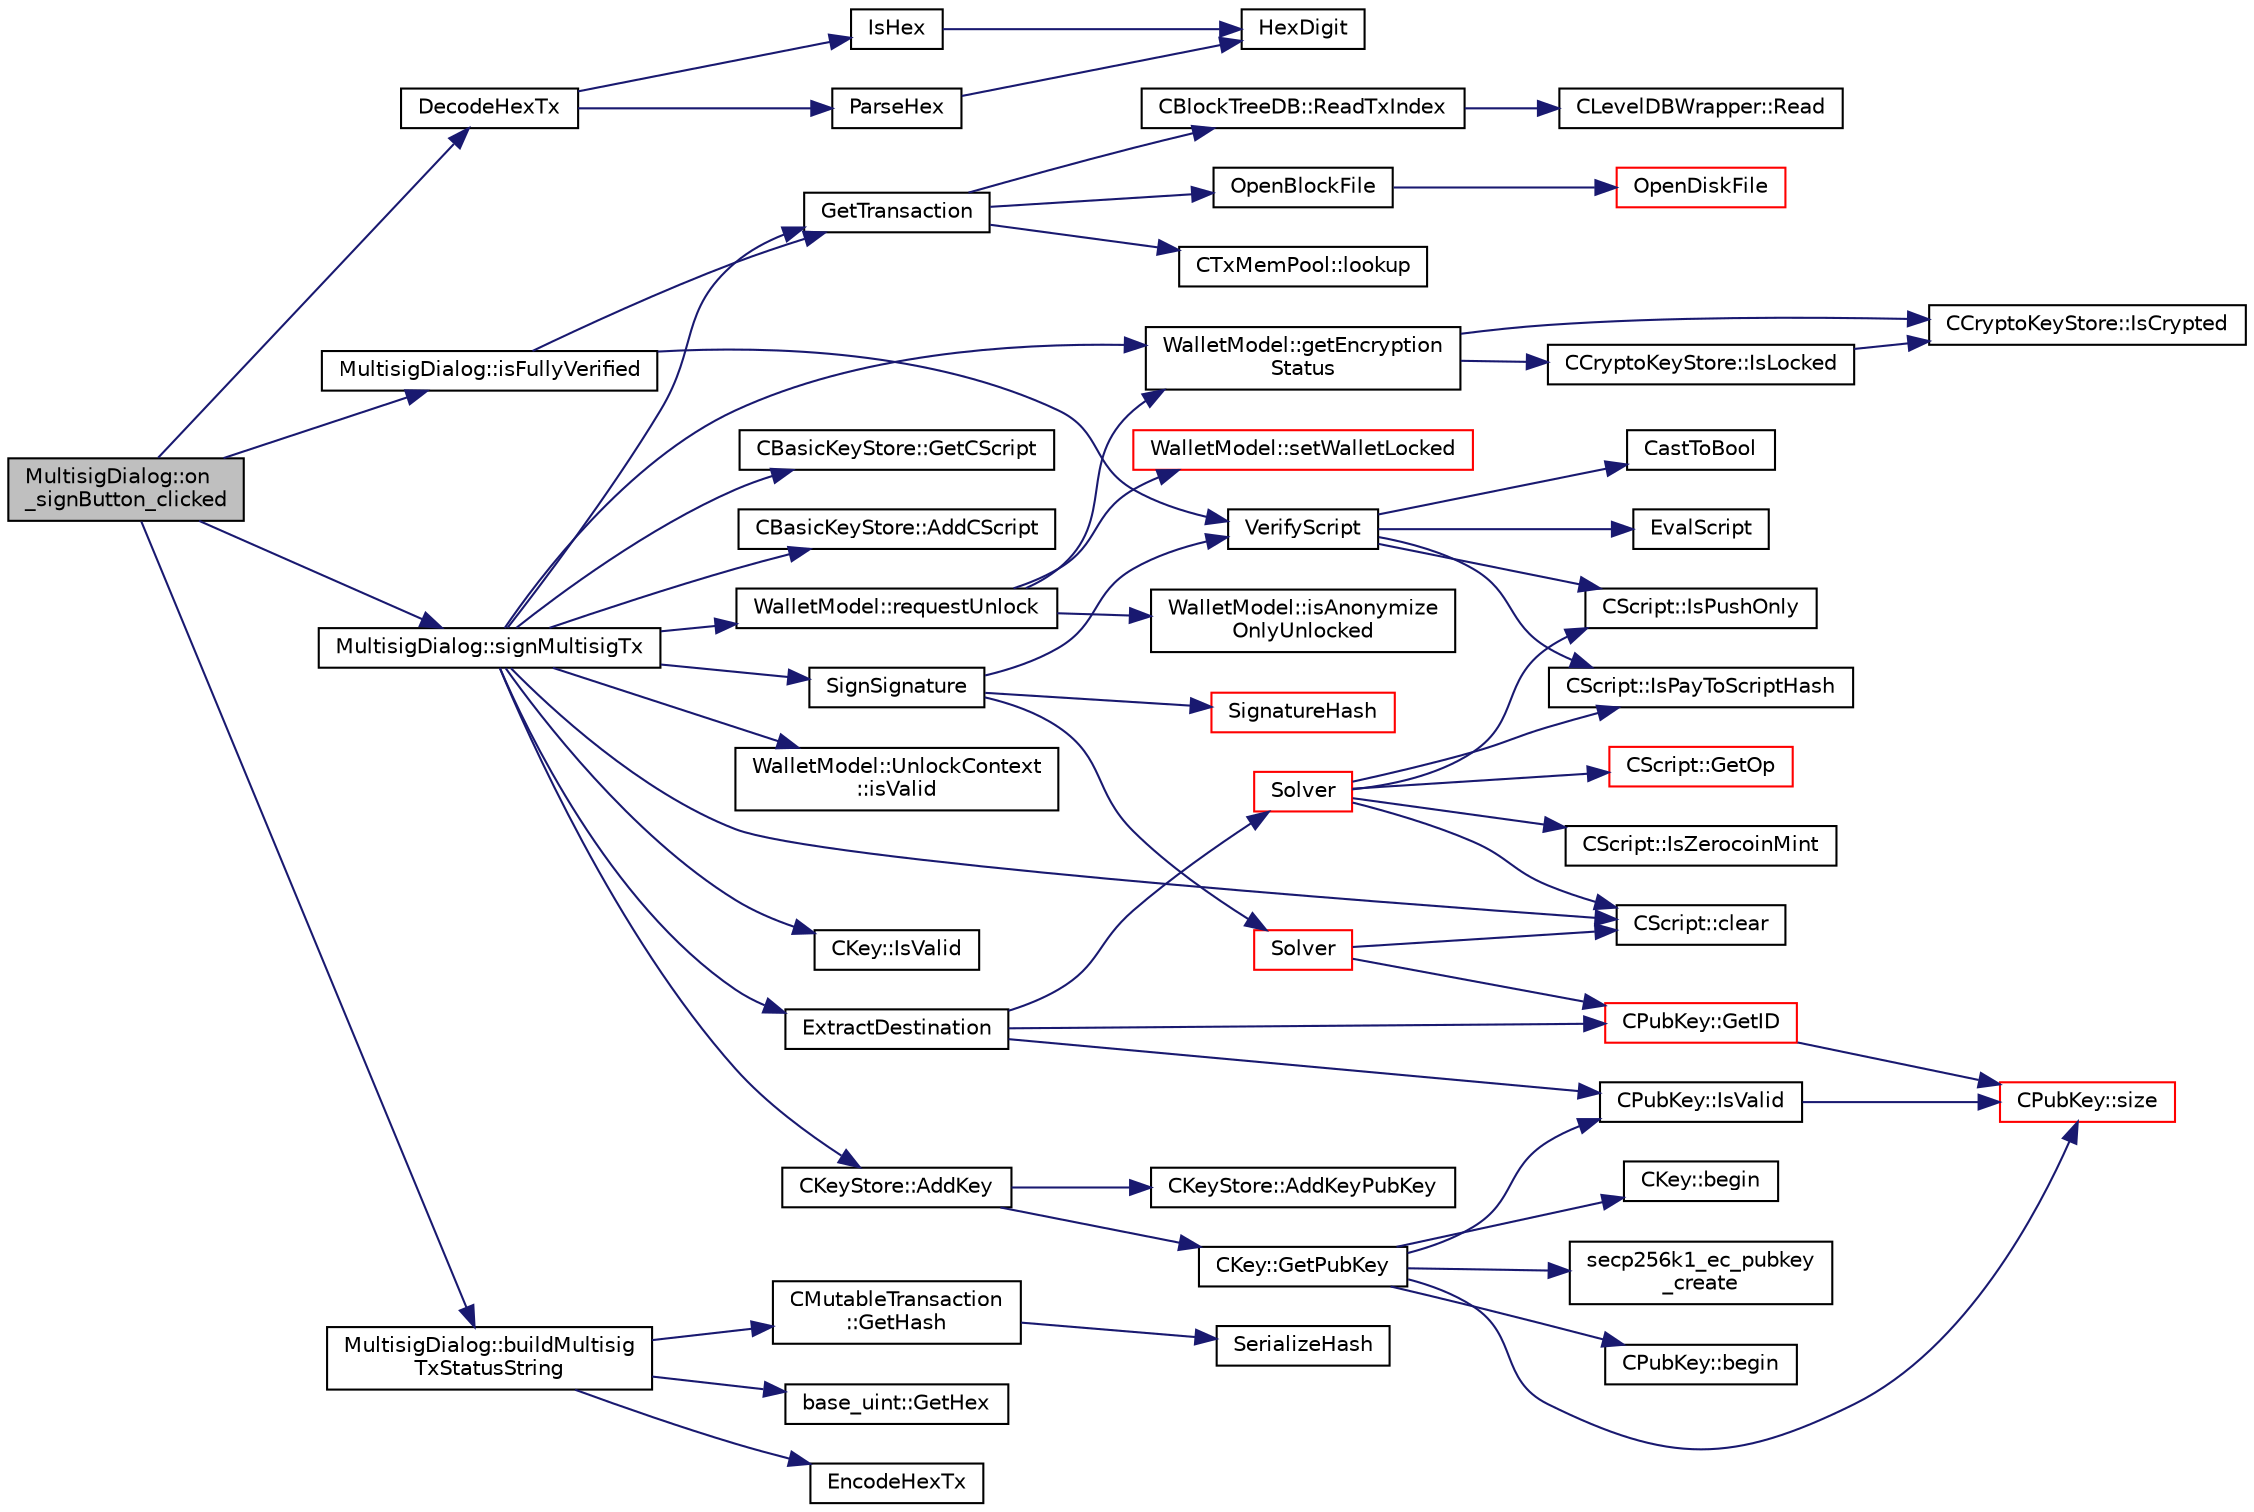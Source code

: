 digraph "MultisigDialog::on_signButton_clicked"
{
  edge [fontname="Helvetica",fontsize="10",labelfontname="Helvetica",labelfontsize="10"];
  node [fontname="Helvetica",fontsize="10",shape=record];
  rankdir="LR";
  Node409 [label="MultisigDialog::on\l_signButton_clicked",height=0.2,width=0.4,color="black", fillcolor="grey75", style="filled", fontcolor="black"];
  Node409 -> Node410 [color="midnightblue",fontsize="10",style="solid",fontname="Helvetica"];
  Node410 [label="DecodeHexTx",height=0.2,width=0.4,color="black", fillcolor="white", style="filled",URL="$core__io_8h.html#adf3a8ae53f4e0af5832ce21fc581db0e"];
  Node410 -> Node411 [color="midnightblue",fontsize="10",style="solid",fontname="Helvetica"];
  Node411 [label="IsHex",height=0.2,width=0.4,color="black", fillcolor="white", style="filled",URL="$utilstrencodings_8cpp.html#aa4e3553d2b2fe693c106f4296685f75c"];
  Node411 -> Node412 [color="midnightblue",fontsize="10",style="solid",fontname="Helvetica"];
  Node412 [label="HexDigit",height=0.2,width=0.4,color="black", fillcolor="white", style="filled",URL="$utilstrencodings_8cpp.html#aa59e8a8c5a39cb5041f93bb95dd02119"];
  Node410 -> Node413 [color="midnightblue",fontsize="10",style="solid",fontname="Helvetica"];
  Node413 [label="ParseHex",height=0.2,width=0.4,color="black", fillcolor="white", style="filled",URL="$utilstrencodings_8cpp.html#abea395175fbc4a788ed0f0a41710b8a7"];
  Node413 -> Node412 [color="midnightblue",fontsize="10",style="solid",fontname="Helvetica"];
  Node409 -> Node414 [color="midnightblue",fontsize="10",style="solid",fontname="Helvetica"];
  Node414 [label="MultisigDialog::isFullyVerified",height=0.2,width=0.4,color="black", fillcolor="white", style="filled",URL="$class_multisig_dialog.html#a3e11d93578e92591af343b003b817dfe"];
  Node414 -> Node415 [color="midnightblue",fontsize="10",style="solid",fontname="Helvetica"];
  Node415 [label="GetTransaction",height=0.2,width=0.4,color="black", fillcolor="white", style="filled",URL="$main_8cpp.html#a044ae412844f02db690466dd24d9bb71",tooltip="Return transaction in tx, and if it was found inside a block, its hash is placed in hashBlock..."];
  Node415 -> Node416 [color="midnightblue",fontsize="10",style="solid",fontname="Helvetica"];
  Node416 [label="CTxMemPool::lookup",height=0.2,width=0.4,color="black", fillcolor="white", style="filled",URL="$class_c_tx_mem_pool.html#ad6d9966cdeb4b6586f7186e709b4e77e"];
  Node415 -> Node417 [color="midnightblue",fontsize="10",style="solid",fontname="Helvetica"];
  Node417 [label="CBlockTreeDB::ReadTxIndex",height=0.2,width=0.4,color="black", fillcolor="white", style="filled",URL="$class_c_block_tree_d_b.html#a74383427266d627e84c2d0c8e21e03c7"];
  Node417 -> Node418 [color="midnightblue",fontsize="10",style="solid",fontname="Helvetica"];
  Node418 [label="CLevelDBWrapper::Read",height=0.2,width=0.4,color="black", fillcolor="white", style="filled",URL="$class_c_level_d_b_wrapper.html#a0cb51d3b8f042641b2d0aa76c3185527"];
  Node415 -> Node419 [color="midnightblue",fontsize="10",style="solid",fontname="Helvetica"];
  Node419 [label="OpenBlockFile",height=0.2,width=0.4,color="black", fillcolor="white", style="filled",URL="$main_8cpp.html#a0d81388930a4ccb6a69b9abdd1ef5097",tooltip="Open a block file (blk?????.dat) "];
  Node419 -> Node420 [color="midnightblue",fontsize="10",style="solid",fontname="Helvetica"];
  Node420 [label="OpenDiskFile",height=0.2,width=0.4,color="red", fillcolor="white", style="filled",URL="$main_8cpp.html#ab15fc61f1d9596ad0aca703ff2c74635"];
  Node414 -> Node424 [color="midnightblue",fontsize="10",style="solid",fontname="Helvetica"];
  Node424 [label="VerifyScript",height=0.2,width=0.4,color="black", fillcolor="white", style="filled",URL="$interpreter_8cpp.html#a56bc5c34addf9d85b8b7637f3738a125"];
  Node424 -> Node425 [color="midnightblue",fontsize="10",style="solid",fontname="Helvetica"];
  Node425 [label="CScript::IsPushOnly",height=0.2,width=0.4,color="black", fillcolor="white", style="filled",URL="$class_c_script.html#a090905f875fa5a40e616b319de8e973f",tooltip="Called by IsStandardTx and P2SH/BIP62 VerifyScript (which makes it consensus-critical). "];
  Node424 -> Node426 [color="midnightblue",fontsize="10",style="solid",fontname="Helvetica"];
  Node426 [label="EvalScript",height=0.2,width=0.4,color="black", fillcolor="white", style="filled",URL="$interpreter_8cpp.html#ac4771aca705bf2383b2777e36055b7f4"];
  Node424 -> Node427 [color="midnightblue",fontsize="10",style="solid",fontname="Helvetica"];
  Node427 [label="CastToBool",height=0.2,width=0.4,color="black", fillcolor="white", style="filled",URL="$interpreter_8cpp.html#a43bc2157638b796f2e3144963e00db34"];
  Node424 -> Node428 [color="midnightblue",fontsize="10",style="solid",fontname="Helvetica"];
  Node428 [label="CScript::IsPayToScriptHash",height=0.2,width=0.4,color="black", fillcolor="white", style="filled",URL="$class_c_script.html#a0c3729c606d318923dc06f95d85a0971"];
  Node409 -> Node429 [color="midnightblue",fontsize="10",style="solid",fontname="Helvetica"];
  Node429 [label="MultisigDialog::signMultisigTx",height=0.2,width=0.4,color="black", fillcolor="white", style="filled",URL="$class_multisig_dialog.html#accd639f522281361bdf409e88909eb98"];
  Node429 -> Node430 [color="midnightblue",fontsize="10",style="solid",fontname="Helvetica"];
  Node430 [label="CKey::IsValid",height=0.2,width=0.4,color="black", fillcolor="white", style="filled",URL="$class_c_key.html#a56e06c48d504a1a65e244e5fc35cdecc",tooltip="Check whether this private key is valid. "];
  Node429 -> Node431 [color="midnightblue",fontsize="10",style="solid",fontname="Helvetica"];
  Node431 [label="CKeyStore::AddKey",height=0.2,width=0.4,color="black", fillcolor="white", style="filled",URL="$class_c_key_store.html#a0b4ca43724cfcc6e2ea70c0baa192750"];
  Node431 -> Node432 [color="midnightblue",fontsize="10",style="solid",fontname="Helvetica"];
  Node432 [label="CKeyStore::AddKeyPubKey",height=0.2,width=0.4,color="black", fillcolor="white", style="filled",URL="$class_c_key_store.html#a1956e4f5860ded321d6f697047d8236a",tooltip="Add a key to the store. "];
  Node431 -> Node433 [color="midnightblue",fontsize="10",style="solid",fontname="Helvetica"];
  Node433 [label="CKey::GetPubKey",height=0.2,width=0.4,color="black", fillcolor="white", style="filled",URL="$class_c_key.html#aa1085c59603a62db6ec776300f250337",tooltip="Compute the public key from a private key. "];
  Node433 -> Node434 [color="midnightblue",fontsize="10",style="solid",fontname="Helvetica"];
  Node434 [label="secp256k1_ec_pubkey\l_create",height=0.2,width=0.4,color="black", fillcolor="white", style="filled",URL="$secp256k1_8h.html#a22e1ef593e0d06d40b4f233e91447aa3",tooltip="Compute the public key for a secret key. "];
  Node433 -> Node435 [color="midnightblue",fontsize="10",style="solid",fontname="Helvetica"];
  Node435 [label="CPubKey::begin",height=0.2,width=0.4,color="black", fillcolor="white", style="filled",URL="$class_c_pub_key.html#a859ab9909d68092d6d4fc739237ab358"];
  Node433 -> Node436 [color="midnightblue",fontsize="10",style="solid",fontname="Helvetica"];
  Node436 [label="CKey::begin",height=0.2,width=0.4,color="black", fillcolor="white", style="filled",URL="$class_c_key.html#ab8dee0ad9d933304a22284ee40040847"];
  Node433 -> Node437 [color="midnightblue",fontsize="10",style="solid",fontname="Helvetica"];
  Node437 [label="CPubKey::size",height=0.2,width=0.4,color="red", fillcolor="white", style="filled",URL="$class_c_pub_key.html#a6bb28fcf0a5f799c69f5b7269363b309",tooltip="Simple read-only vector-like interface to the pubkey data. "];
  Node433 -> Node439 [color="midnightblue",fontsize="10",style="solid",fontname="Helvetica"];
  Node439 [label="CPubKey::IsValid",height=0.2,width=0.4,color="black", fillcolor="white", style="filled",URL="$class_c_pub_key.html#a4fa94293cf8577fd039b9a133f6c7f30"];
  Node439 -> Node437 [color="midnightblue",fontsize="10",style="solid",fontname="Helvetica"];
  Node429 -> Node415 [color="midnightblue",fontsize="10",style="solid",fontname="Helvetica"];
  Node429 -> Node440 [color="midnightblue",fontsize="10",style="solid",fontname="Helvetica"];
  Node440 [label="ExtractDestination",height=0.2,width=0.4,color="black", fillcolor="white", style="filled",URL="$standard_8cpp.html#a951f7e601746ae076afdf3169ecca2fc"];
  Node440 -> Node441 [color="midnightblue",fontsize="10",style="solid",fontname="Helvetica"];
  Node441 [label="Solver",height=0.2,width=0.4,color="red", fillcolor="white", style="filled",URL="$standard_8cpp.html#a6ee6be50bff44464e905680c6fcee6dc",tooltip="Return public keys or hashes from scriptPubKey, for &#39;standard&#39; transaction types. ..."];
  Node441 -> Node428 [color="midnightblue",fontsize="10",style="solid",fontname="Helvetica"];
  Node441 -> Node442 [color="midnightblue",fontsize="10",style="solid",fontname="Helvetica"];
  Node442 [label="CScript::IsZerocoinMint",height=0.2,width=0.4,color="black", fillcolor="white", style="filled",URL="$class_c_script.html#aadeaf93bd9c00abc9e20d082051adac8"];
  Node441 -> Node425 [color="midnightblue",fontsize="10",style="solid",fontname="Helvetica"];
  Node441 -> Node443 [color="midnightblue",fontsize="10",style="solid",fontname="Helvetica"];
  Node443 [label="CScript::clear",height=0.2,width=0.4,color="black", fillcolor="white", style="filled",URL="$class_c_script.html#a7b2baf842621f07c4939408acf63377c"];
  Node441 -> Node444 [color="midnightblue",fontsize="10",style="solid",fontname="Helvetica"];
  Node444 [label="CScript::GetOp",height=0.2,width=0.4,color="red", fillcolor="white", style="filled",URL="$class_c_script.html#a94635ed93d8d244ec3acfa83f9ecfe5f"];
  Node440 -> Node439 [color="midnightblue",fontsize="10",style="solid",fontname="Helvetica"];
  Node440 -> Node449 [color="midnightblue",fontsize="10",style="solid",fontname="Helvetica"];
  Node449 [label="CPubKey::GetID",height=0.2,width=0.4,color="red", fillcolor="white", style="filled",URL="$class_c_pub_key.html#a2675f7e6f72eff68e7a5227289feb021",tooltip="Get the KeyID of this public key (hash of its serialization) "];
  Node449 -> Node437 [color="midnightblue",fontsize="10",style="solid",fontname="Helvetica"];
  Node429 -> Node456 [color="midnightblue",fontsize="10",style="solid",fontname="Helvetica"];
  Node456 [label="CBasicKeyStore::GetCScript",height=0.2,width=0.4,color="black", fillcolor="white", style="filled",URL="$class_c_basic_key_store.html#a975abe0f2efa3e0e2270d3714d73010a"];
  Node429 -> Node457 [color="midnightblue",fontsize="10",style="solid",fontname="Helvetica"];
  Node457 [label="CBasicKeyStore::AddCScript",height=0.2,width=0.4,color="black", fillcolor="white", style="filled",URL="$class_c_basic_key_store.html#a56249ce3540398999cd397eeb662e836",tooltip="Support for BIP 0013 : see https://github.com/bitcoin/bips/blob/master/bip-0013.mediawiki. "];
  Node429 -> Node458 [color="midnightblue",fontsize="10",style="solid",fontname="Helvetica"];
  Node458 [label="WalletModel::getEncryption\lStatus",height=0.2,width=0.4,color="black", fillcolor="white", style="filled",URL="$class_wallet_model.html#aa89632d2019414f2ab85674cd4d01398"];
  Node458 -> Node459 [color="midnightblue",fontsize="10",style="solid",fontname="Helvetica"];
  Node459 [label="CCryptoKeyStore::IsCrypted",height=0.2,width=0.4,color="black", fillcolor="white", style="filled",URL="$class_c_crypto_key_store.html#acc8fed44366c98fb481333ca6e867088"];
  Node458 -> Node460 [color="midnightblue",fontsize="10",style="solid",fontname="Helvetica"];
  Node460 [label="CCryptoKeyStore::IsLocked",height=0.2,width=0.4,color="black", fillcolor="white", style="filled",URL="$class_c_crypto_key_store.html#a52919fa284a3aa10f1b4bd6018b6dbee"];
  Node460 -> Node459 [color="midnightblue",fontsize="10",style="solid",fontname="Helvetica"];
  Node429 -> Node461 [color="midnightblue",fontsize="10",style="solid",fontname="Helvetica"];
  Node461 [label="WalletModel::requestUnlock",height=0.2,width=0.4,color="black", fillcolor="white", style="filled",URL="$class_wallet_model.html#a9ad552f7942cd22f7a1cd0803b179f06"];
  Node461 -> Node458 [color="midnightblue",fontsize="10",style="solid",fontname="Helvetica"];
  Node461 -> Node462 [color="midnightblue",fontsize="10",style="solid",fontname="Helvetica"];
  Node462 [label="WalletModel::isAnonymize\lOnlyUnlocked",height=0.2,width=0.4,color="black", fillcolor="white", style="filled",URL="$class_wallet_model.html#ad170da7fccb70726a4527d67c8f26340"];
  Node461 -> Node463 [color="midnightblue",fontsize="10",style="solid",fontname="Helvetica"];
  Node463 [label="WalletModel::setWalletLocked",height=0.2,width=0.4,color="red", fillcolor="white", style="filled",URL="$class_wallet_model.html#a5a8b65bfaecb0813d64c733f4f34f090"];
  Node429 -> Node478 [color="midnightblue",fontsize="10",style="solid",fontname="Helvetica"];
  Node478 [label="WalletModel::UnlockContext\l::isValid",height=0.2,width=0.4,color="black", fillcolor="white", style="filled",URL="$class_wallet_model_1_1_unlock_context.html#af78f7b7743056a19a461db84c6de2901"];
  Node429 -> Node443 [color="midnightblue",fontsize="10",style="solid",fontname="Helvetica"];
  Node429 -> Node479 [color="midnightblue",fontsize="10",style="solid",fontname="Helvetica"];
  Node479 [label="SignSignature",height=0.2,width=0.4,color="black", fillcolor="white", style="filled",URL="$sign_8cpp.html#adb49c071f85f19a8a8cb4e97d9fe8b93"];
  Node479 -> Node480 [color="midnightblue",fontsize="10",style="solid",fontname="Helvetica"];
  Node480 [label="SignatureHash",height=0.2,width=0.4,color="red", fillcolor="white", style="filled",URL="$interpreter_8cpp.html#a746fd004a62173bb42801259780a3336"];
  Node479 -> Node485 [color="midnightblue",fontsize="10",style="solid",fontname="Helvetica"];
  Node485 [label="Solver",height=0.2,width=0.4,color="red", fillcolor="white", style="filled",URL="$sign_8cpp.html#a8e31b29d5a654a570c493f7aa9c3abd9",tooltip="Sign scriptPubKey with private keys stored in keystore, given transaction hash and hash type..."];
  Node485 -> Node443 [color="midnightblue",fontsize="10",style="solid",fontname="Helvetica"];
  Node485 -> Node449 [color="midnightblue",fontsize="10",style="solid",fontname="Helvetica"];
  Node479 -> Node424 [color="midnightblue",fontsize="10",style="solid",fontname="Helvetica"];
  Node409 -> Node496 [color="midnightblue",fontsize="10",style="solid",fontname="Helvetica"];
  Node496 [label="MultisigDialog::buildMultisig\lTxStatusString",height=0.2,width=0.4,color="black", fillcolor="white", style="filled",URL="$class_multisig_dialog.html#a3992213f912c0335428a38138df096b7"];
  Node496 -> Node497 [color="midnightblue",fontsize="10",style="solid",fontname="Helvetica"];
  Node497 [label="EncodeHexTx",height=0.2,width=0.4,color="black", fillcolor="white", style="filled",URL="$core__io_8h.html#a143951d3e5f8c1f57c9825187c426270"];
  Node496 -> Node498 [color="midnightblue",fontsize="10",style="solid",fontname="Helvetica"];
  Node498 [label="CMutableTransaction\l::GetHash",height=0.2,width=0.4,color="black", fillcolor="white", style="filled",URL="$struct_c_mutable_transaction.html#a52799a4ca4831f56532c1c0bcb110721",tooltip="Compute the hash of this CMutableTransaction. "];
  Node498 -> Node499 [color="midnightblue",fontsize="10",style="solid",fontname="Helvetica"];
  Node499 [label="SerializeHash",height=0.2,width=0.4,color="black", fillcolor="white", style="filled",URL="$hash_8h.html#a6de694e43f17c62025c6883965b65e63",tooltip="Compute the 256-bit hash of an object&#39;s serialization. "];
  Node496 -> Node500 [color="midnightblue",fontsize="10",style="solid",fontname="Helvetica"];
  Node500 [label="base_uint::GetHex",height=0.2,width=0.4,color="black", fillcolor="white", style="filled",URL="$classbase__uint.html#ae5e7b7481de91ebead20eebd5d685441"];
}
